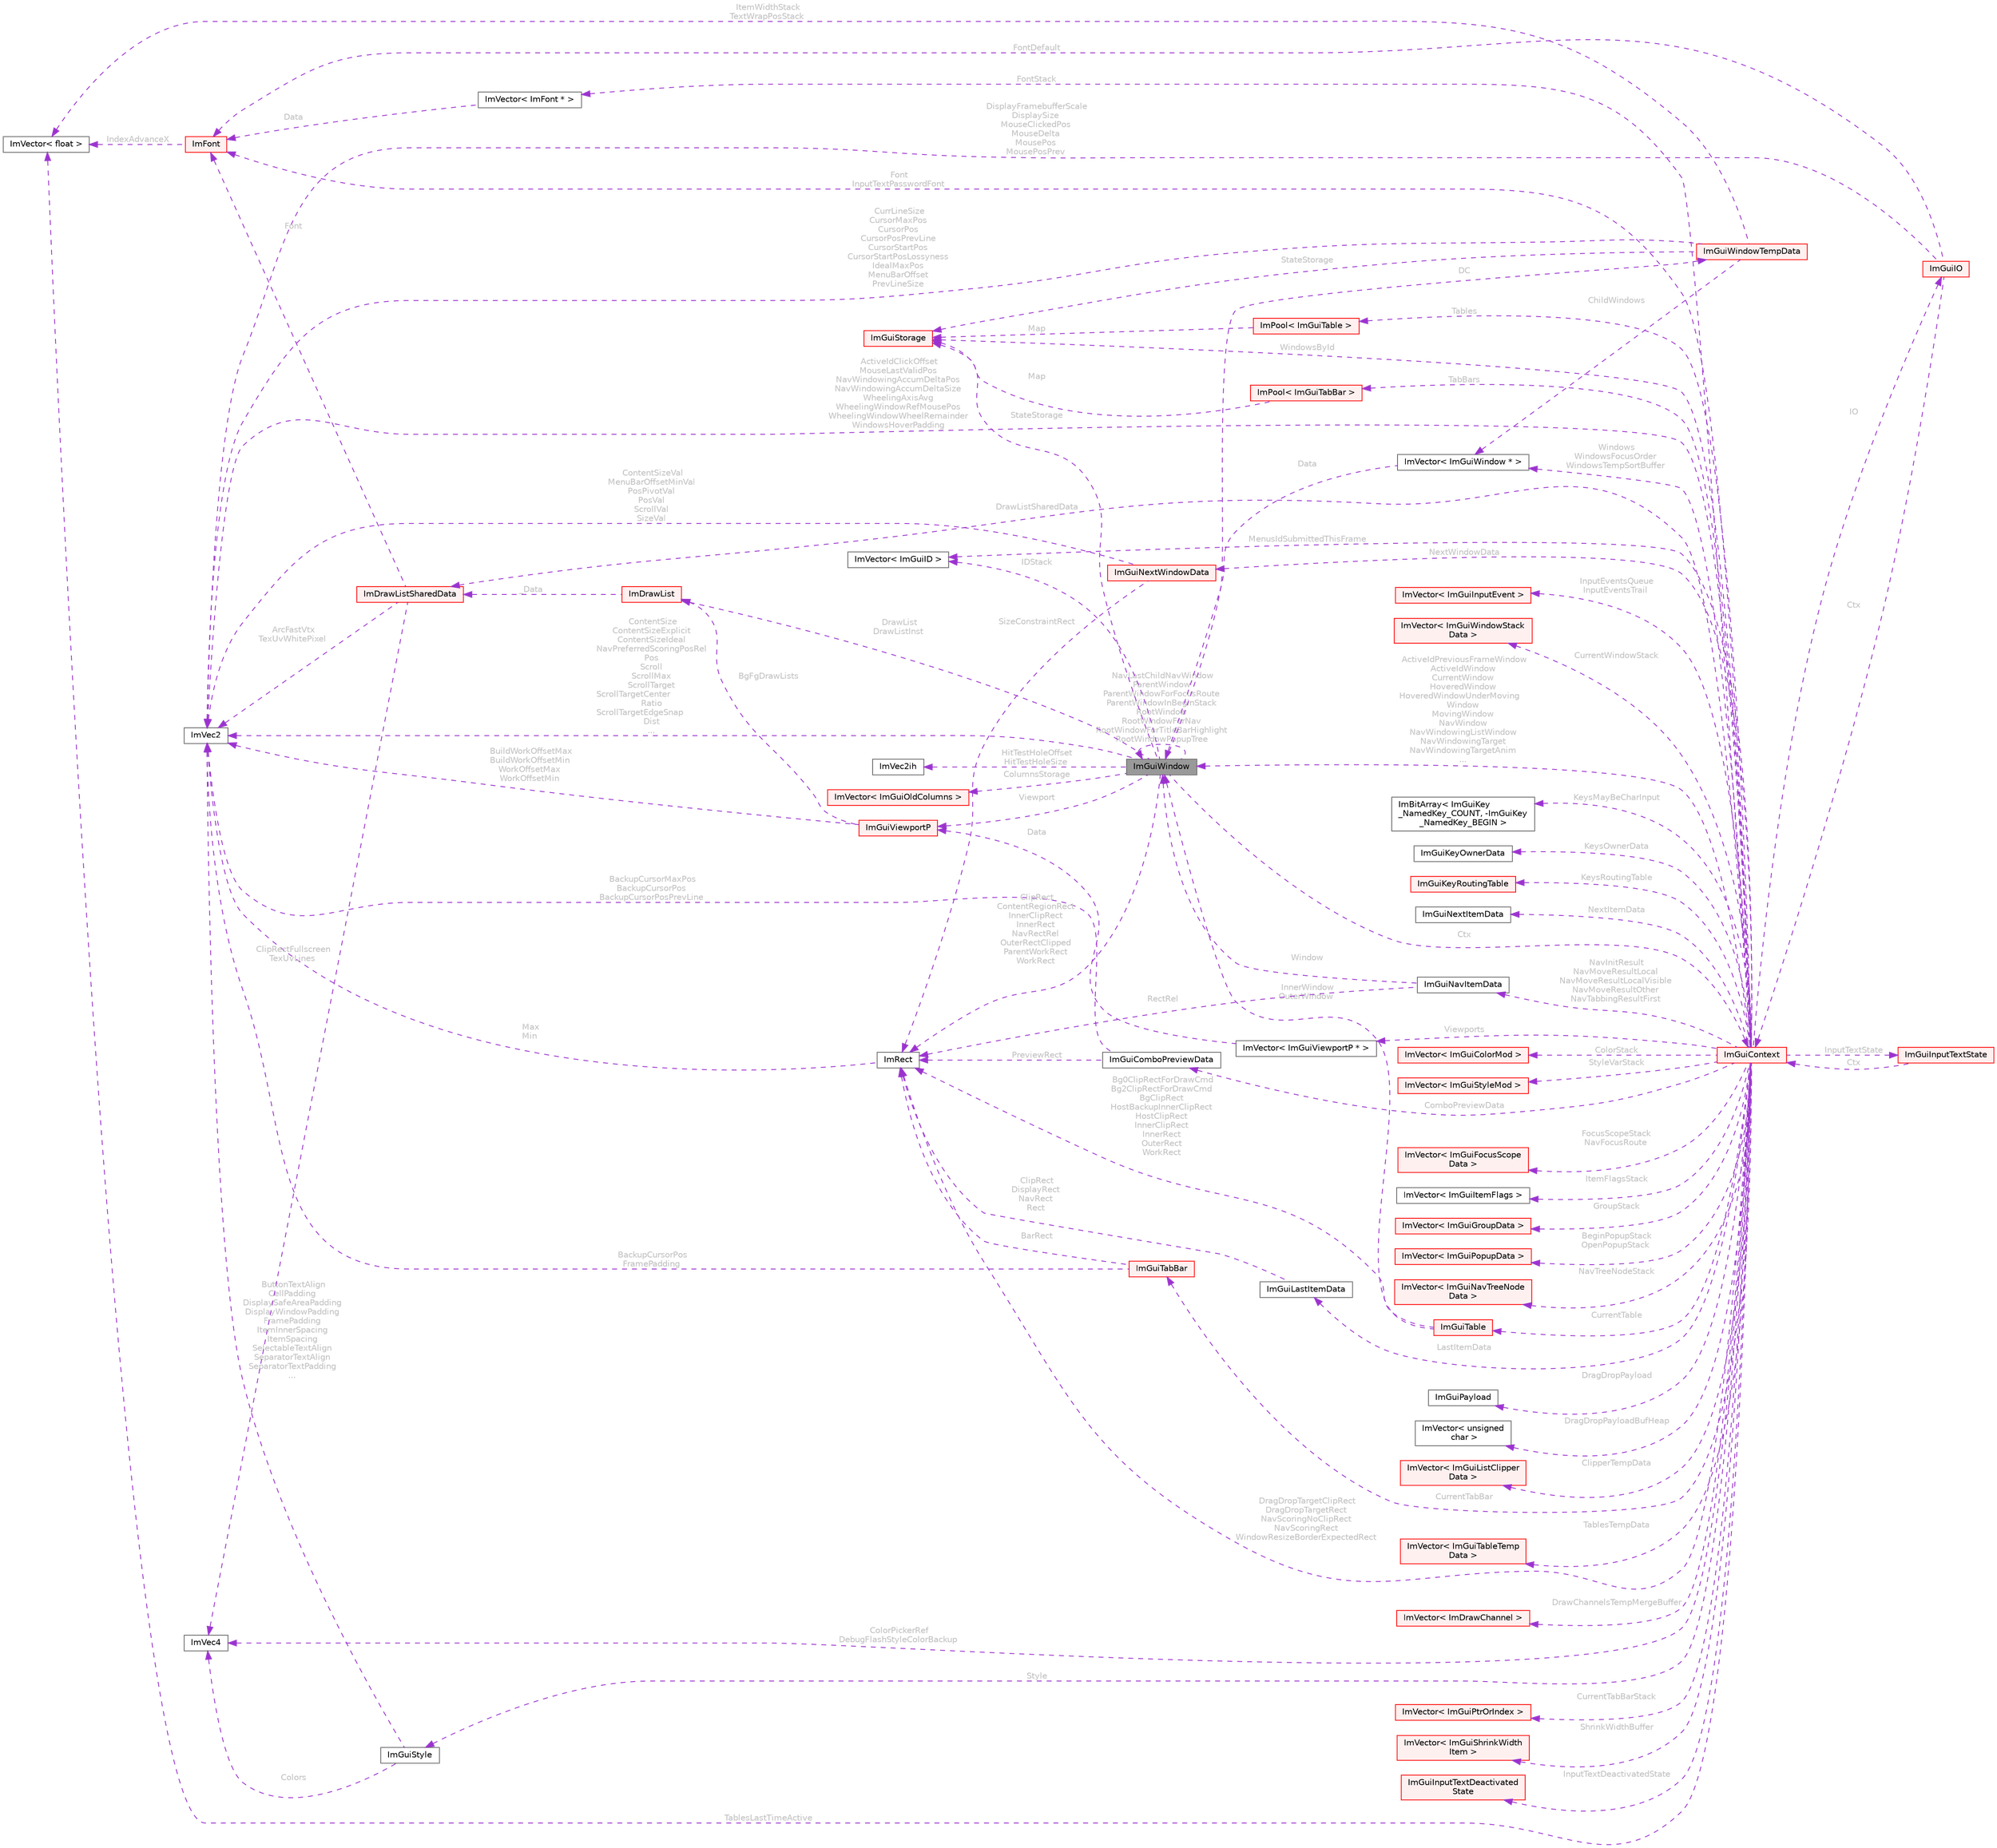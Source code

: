 digraph "ImGuiWindow"
{
 // LATEX_PDF_SIZE
  bgcolor="transparent";
  edge [fontname=Helvetica,fontsize=10,labelfontname=Helvetica,labelfontsize=10];
  node [fontname=Helvetica,fontsize=10,shape=box,height=0.2,width=0.4];
  rankdir="LR";
  Node1 [id="Node000001",label="ImGuiWindow",height=0.2,width=0.4,color="gray40", fillcolor="grey60", style="filled", fontcolor="black",tooltip=" "];
  Node2 -> Node1 [id="edge1_Node000001_Node000002",dir="back",color="darkorchid3",style="dashed",tooltip=" ",label=" Ctx",fontcolor="grey" ];
  Node2 [id="Node000002",label="ImGuiContext",height=0.2,width=0.4,color="red", fillcolor="#FFF0F0", style="filled",URL="$struct_im_gui_context.html",tooltip=" "];
  Node3 -> Node2 [id="edge2_Node000002_Node000003",dir="back",color="darkorchid3",style="dashed",tooltip=" ",label=" IO",fontcolor="grey" ];
  Node3 [id="Node000003",label="ImGuiIO",height=0.2,width=0.4,color="red", fillcolor="#FFF0F0", style="filled",URL="$struct_im_gui_i_o.html",tooltip=" "];
  Node4 -> Node3 [id="edge3_Node000003_Node000004",dir="back",color="darkorchid3",style="dashed",tooltip=" ",label=" DisplayFramebufferScale\nDisplaySize\nMouseClickedPos\nMouseDelta\nMousePos\nMousePosPrev",fontcolor="grey" ];
  Node4 [id="Node000004",label="ImVec2",height=0.2,width=0.4,color="gray40", fillcolor="white", style="filled",URL="$struct_im_vec2.html",tooltip=" "];
  Node7 -> Node3 [id="edge4_Node000003_Node000007",dir="back",color="darkorchid3",style="dashed",tooltip=" ",label=" FontDefault",fontcolor="grey" ];
  Node7 [id="Node000007",label="ImFont",height=0.2,width=0.4,color="red", fillcolor="#FFF0F0", style="filled",URL="$struct_im_font.html",tooltip=" "];
  Node8 -> Node7 [id="edge5_Node000007_Node000008",dir="back",color="darkorchid3",style="dashed",tooltip=" ",label=" IndexAdvanceX",fontcolor="grey" ];
  Node8 [id="Node000008",label="ImVector\< float \>",height=0.2,width=0.4,color="gray40", fillcolor="white", style="filled",URL="$struct_im_vector.html",tooltip=" "];
  Node2 -> Node3 [id="edge6_Node000003_Node000002",dir="back",color="darkorchid3",style="dashed",tooltip=" ",label=" Ctx",fontcolor="grey" ];
  Node19 -> Node2 [id="edge7_Node000002_Node000019",dir="back",color="darkorchid3",style="dashed",tooltip=" ",label=" Style",fontcolor="grey" ];
  Node19 [id="Node000019",label="ImGuiStyle",height=0.2,width=0.4,color="gray40", fillcolor="white", style="filled",URL="$struct_im_gui_style.html",tooltip=" "];
  Node4 -> Node19 [id="edge8_Node000019_Node000004",dir="back",color="darkorchid3",style="dashed",tooltip=" ",label=" ButtonTextAlign\nCellPadding\nDisplaySafeAreaPadding\nDisplayWindowPadding\nFramePadding\nItemInnerSpacing\nItemSpacing\nSelectableTextAlign\nSeparatorTextAlign\nSeparatorTextPadding\n...",fontcolor="grey" ];
  Node16 -> Node19 [id="edge9_Node000019_Node000016",dir="back",color="darkorchid3",style="dashed",tooltip=" ",label=" Colors",fontcolor="grey" ];
  Node16 [id="Node000016",label="ImVec4",height=0.2,width=0.4,color="gray40", fillcolor="white", style="filled",URL="$struct_im_vec4.html",tooltip=" "];
  Node7 -> Node2 [id="edge10_Node000002_Node000007",dir="back",color="darkorchid3",style="dashed",tooltip=" ",label=" Font\nInputTextPasswordFont",fontcolor="grey" ];
  Node20 -> Node2 [id="edge11_Node000002_Node000020",dir="back",color="darkorchid3",style="dashed",tooltip=" ",label=" DrawListSharedData",fontcolor="grey" ];
  Node20 [id="Node000020",label="ImDrawListSharedData",height=0.2,width=0.4,color="red", fillcolor="#FFF0F0", style="filled",URL="$struct_im_draw_list_shared_data.html",tooltip=" "];
  Node4 -> Node20 [id="edge12_Node000020_Node000004",dir="back",color="darkorchid3",style="dashed",tooltip=" ",label=" ArcFastVtx\nTexUvWhitePixel",fontcolor="grey" ];
  Node7 -> Node20 [id="edge13_Node000020_Node000007",dir="back",color="darkorchid3",style="dashed",tooltip=" ",label=" Font",fontcolor="grey" ];
  Node16 -> Node20 [id="edge14_Node000020_Node000016",dir="back",color="darkorchid3",style="dashed",tooltip=" ",label=" ClipRectFullscreen\nTexUvLines",fontcolor="grey" ];
  Node22 -> Node2 [id="edge15_Node000002_Node000022",dir="back",color="darkorchid3",style="dashed",tooltip=" ",label=" InputEventsQueue\nInputEventsTrail",fontcolor="grey" ];
  Node22 [id="Node000022",label="ImVector\< ImGuiInputEvent \>",height=0.2,width=0.4,color="red", fillcolor="#FFF0F0", style="filled",URL="$struct_im_vector.html",tooltip=" "];
  Node30 -> Node2 [id="edge16_Node000002_Node000030",dir="back",color="darkorchid3",style="dashed",tooltip=" ",label=" Windows\nWindowsFocusOrder\nWindowsTempSortBuffer",fontcolor="grey" ];
  Node30 [id="Node000030",label="ImVector\< ImGuiWindow * \>",height=0.2,width=0.4,color="gray40", fillcolor="white", style="filled",URL="$struct_im_vector.html",tooltip=" "];
  Node1 -> Node30 [id="edge17_Node000030_Node000001",dir="back",color="darkorchid3",style="dashed",tooltip=" ",label=" Data",fontcolor="grey" ];
  Node31 -> Node2 [id="edge18_Node000002_Node000031",dir="back",color="darkorchid3",style="dashed",tooltip=" ",label=" CurrentWindowStack",fontcolor="grey" ];
  Node31 [id="Node000031",label="ImVector\< ImGuiWindowStack\lData \>",height=0.2,width=0.4,color="red", fillcolor="#FFF0F0", style="filled",URL="$struct_im_vector.html",tooltip=" "];
  Node36 -> Node2 [id="edge19_Node000002_Node000036",dir="back",color="darkorchid3",style="dashed",tooltip=" ",label=" WindowsById",fontcolor="grey" ];
  Node36 [id="Node000036",label="ImGuiStorage",height=0.2,width=0.4,color="red", fillcolor="#FFF0F0", style="filled",URL="$struct_im_gui_storage.html",tooltip=" "];
  Node4 -> Node2 [id="edge20_Node000002_Node000004",dir="back",color="darkorchid3",style="dashed",tooltip=" ",label=" ActiveIdClickOffset\nMouseLastValidPos\nNavWindowingAccumDeltaPos\nNavWindowingAccumDeltaSize\nWheelingAxisAvg\nWheelingWindowRefMousePos\nWheelingWindowWheelRemainder\nWindowsHoverPadding",fontcolor="grey" ];
  Node1 -> Node2 [id="edge21_Node000002_Node000001",dir="back",color="darkorchid3",style="dashed",tooltip=" ",label=" ActiveIdPreviousFrameWindow\nActiveIdWindow\nCurrentWindow\nHoveredWindow\nHoveredWindowUnderMoving\lWindow\nMovingWindow\nNavWindow\nNavWindowingListWindow\nNavWindowingTarget\nNavWindowingTargetAnim\n...",fontcolor="grey" ];
  Node39 -> Node2 [id="edge22_Node000002_Node000039",dir="back",color="darkorchid3",style="dashed",tooltip=" ",label=" KeysMayBeCharInput",fontcolor="grey" ];
  Node39 [id="Node000039",label="ImBitArray\< ImGuiKey\l_NamedKey_COUNT, -ImGuiKey\l_NamedKey_BEGIN \>",height=0.2,width=0.4,color="gray40", fillcolor="white", style="filled",URL="$struct_im_bit_array.html",tooltip=" "];
  Node40 -> Node2 [id="edge23_Node000002_Node000040",dir="back",color="darkorchid3",style="dashed",tooltip=" ",label=" KeysOwnerData",fontcolor="grey" ];
  Node40 [id="Node000040",label="ImGuiKeyOwnerData",height=0.2,width=0.4,color="gray40", fillcolor="white", style="filled",URL="$struct_im_gui_key_owner_data.html",tooltip=" "];
  Node41 -> Node2 [id="edge24_Node000002_Node000041",dir="back",color="darkorchid3",style="dashed",tooltip=" ",label=" KeysRoutingTable",fontcolor="grey" ];
  Node41 [id="Node000041",label="ImGuiKeyRoutingTable",height=0.2,width=0.4,color="red", fillcolor="#FFF0F0", style="filled",URL="$struct_im_gui_key_routing_table.html",tooltip=" "];
  Node44 -> Node2 [id="edge25_Node000002_Node000044",dir="back",color="darkorchid3",style="dashed",tooltip=" ",label=" NextItemData",fontcolor="grey" ];
  Node44 [id="Node000044",label="ImGuiNextItemData",height=0.2,width=0.4,color="gray40", fillcolor="white", style="filled",URL="$struct_im_gui_next_item_data.html",tooltip=" "];
  Node33 -> Node2 [id="edge26_Node000002_Node000033",dir="back",color="darkorchid3",style="dashed",tooltip=" ",label=" LastItemData",fontcolor="grey" ];
  Node33 [id="Node000033",label="ImGuiLastItemData",height=0.2,width=0.4,color="gray40", fillcolor="white", style="filled",URL="$struct_im_gui_last_item_data.html",tooltip=" "];
  Node34 -> Node33 [id="edge27_Node000033_Node000034",dir="back",color="darkorchid3",style="dashed",tooltip=" ",label=" ClipRect\nDisplayRect\nNavRect\nRect",fontcolor="grey" ];
  Node34 [id="Node000034",label="ImRect",height=0.2,width=0.4,color="gray40", fillcolor="white", style="filled",URL="$struct_im_rect.html",tooltip=" "];
  Node4 -> Node34 [id="edge28_Node000034_Node000004",dir="back",color="darkorchid3",style="dashed",tooltip=" ",label=" Max\nMin",fontcolor="grey" ];
  Node45 -> Node2 [id="edge29_Node000002_Node000045",dir="back",color="darkorchid3",style="dashed",tooltip=" ",label=" NextWindowData",fontcolor="grey" ];
  Node45 [id="Node000045",label="ImGuiNextWindowData",height=0.2,width=0.4,color="red", fillcolor="#FFF0F0", style="filled",URL="$struct_im_gui_next_window_data.html",tooltip=" "];
  Node4 -> Node45 [id="edge30_Node000045_Node000004",dir="back",color="darkorchid3",style="dashed",tooltip=" ",label=" ContentSizeVal\nMenuBarOffsetMinVal\nPosPivotVal\nPosVal\nScrollVal\nSizeVal",fontcolor="grey" ];
  Node34 -> Node45 [id="edge31_Node000045_Node000034",dir="back",color="darkorchid3",style="dashed",tooltip=" ",label=" SizeConstraintRect",fontcolor="grey" ];
  Node47 -> Node2 [id="edge32_Node000002_Node000047",dir="back",color="darkorchid3",style="dashed",tooltip=" ",label=" ColorStack",fontcolor="grey" ];
  Node47 [id="Node000047",label="ImVector\< ImGuiColorMod \>",height=0.2,width=0.4,color="red", fillcolor="#FFF0F0", style="filled",URL="$struct_im_vector.html",tooltip=" "];
  Node49 -> Node2 [id="edge33_Node000002_Node000049",dir="back",color="darkorchid3",style="dashed",tooltip=" ",label=" StyleVarStack",fontcolor="grey" ];
  Node49 [id="Node000049",label="ImVector\< ImGuiStyleMod \>",height=0.2,width=0.4,color="red", fillcolor="#FFF0F0", style="filled",URL="$struct_im_vector.html",tooltip=" "];
  Node6 -> Node2 [id="edge34_Node000002_Node000006",dir="back",color="darkorchid3",style="dashed",tooltip=" ",label=" FontStack",fontcolor="grey" ];
  Node6 [id="Node000006",label="ImVector\< ImFont * \>",height=0.2,width=0.4,color="gray40", fillcolor="white", style="filled",URL="$struct_im_vector.html",tooltip=" "];
  Node7 -> Node6 [id="edge35_Node000006_Node000007",dir="back",color="darkorchid3",style="dashed",tooltip=" ",label=" Data",fontcolor="grey" ];
  Node51 -> Node2 [id="edge36_Node000002_Node000051",dir="back",color="darkorchid3",style="dashed",tooltip=" ",label=" FocusScopeStack\nNavFocusRoute",fontcolor="grey" ];
  Node51 [id="Node000051",label="ImVector\< ImGuiFocusScope\lData \>",height=0.2,width=0.4,color="red", fillcolor="#FFF0F0", style="filled",URL="$struct_im_vector.html",tooltip=" "];
  Node53 -> Node2 [id="edge37_Node000002_Node000053",dir="back",color="darkorchid3",style="dashed",tooltip=" ",label=" ItemFlagsStack",fontcolor="grey" ];
  Node53 [id="Node000053",label="ImVector\< ImGuiItemFlags \>",height=0.2,width=0.4,color="gray40", fillcolor="white", style="filled",URL="$struct_im_vector.html",tooltip=" "];
  Node54 -> Node2 [id="edge38_Node000002_Node000054",dir="back",color="darkorchid3",style="dashed",tooltip=" ",label=" GroupStack",fontcolor="grey" ];
  Node54 [id="Node000054",label="ImVector\< ImGuiGroupData \>",height=0.2,width=0.4,color="red", fillcolor="#FFF0F0", style="filled",URL="$struct_im_vector.html",tooltip=" "];
  Node57 -> Node2 [id="edge39_Node000002_Node000057",dir="back",color="darkorchid3",style="dashed",tooltip=" ",label=" BeginPopupStack\nOpenPopupStack",fontcolor="grey" ];
  Node57 [id="Node000057",label="ImVector\< ImGuiPopupData \>",height=0.2,width=0.4,color="red", fillcolor="#FFF0F0", style="filled",URL="$struct_im_vector.html",tooltip=" "];
  Node59 -> Node2 [id="edge40_Node000002_Node000059",dir="back",color="darkorchid3",style="dashed",tooltip=" ",label=" NavTreeNodeStack",fontcolor="grey" ];
  Node59 [id="Node000059",label="ImVector\< ImGuiNavTreeNode\lData \>",height=0.2,width=0.4,color="red", fillcolor="#FFF0F0", style="filled",URL="$struct_im_vector.html",tooltip=" "];
  Node61 -> Node2 [id="edge41_Node000002_Node000061",dir="back",color="darkorchid3",style="dashed",tooltip=" ",label=" Viewports",fontcolor="grey" ];
  Node61 [id="Node000061",label="ImVector\< ImGuiViewportP * \>",height=0.2,width=0.4,color="gray40", fillcolor="white", style="filled",URL="$struct_im_vector.html",tooltip=" "];
  Node62 -> Node61 [id="edge42_Node000061_Node000062",dir="back",color="darkorchid3",style="dashed",tooltip=" ",label=" Data",fontcolor="grey" ];
  Node62 [id="Node000062",label="ImGuiViewportP",height=0.2,width=0.4,color="red", fillcolor="#FFF0F0", style="filled",URL="$struct_im_gui_viewport_p.html",tooltip=" "];
  Node64 -> Node62 [id="edge43_Node000062_Node000064",dir="back",color="darkorchid3",style="dashed",tooltip=" ",label=" BgFgDrawLists",fontcolor="grey" ];
  Node64 [id="Node000064",label="ImDrawList",height=0.2,width=0.4,color="red", fillcolor="#FFF0F0", style="filled",URL="$struct_im_draw_list.html",tooltip=" "];
  Node20 -> Node64 [id="edge44_Node000064_Node000020",dir="back",color="darkorchid3",style="dashed",tooltip=" ",label=" _Data",fontcolor="grey" ];
  Node4 -> Node62 [id="edge45_Node000062_Node000004",dir="back",color="darkorchid3",style="dashed",tooltip=" ",label=" BuildWorkOffsetMax\nBuildWorkOffsetMin\nWorkOffsetMax\nWorkOffsetMin",fontcolor="grey" ];
  Node79 -> Node2 [id="edge46_Node000002_Node000079",dir="back",color="darkorchid3",style="dashed",tooltip=" ",label=" NavInitResult\nNavMoveResultLocal\nNavMoveResultLocalVisible\nNavMoveResultOther\nNavTabbingResultFirst",fontcolor="grey" ];
  Node79 [id="Node000079",label="ImGuiNavItemData",height=0.2,width=0.4,color="gray40", fillcolor="white", style="filled",URL="$struct_im_gui_nav_item_data.html",tooltip=" "];
  Node1 -> Node79 [id="edge47_Node000079_Node000001",dir="back",color="darkorchid3",style="dashed",tooltip=" ",label=" Window",fontcolor="grey" ];
  Node34 -> Node79 [id="edge48_Node000079_Node000034",dir="back",color="darkorchid3",style="dashed",tooltip=" ",label=" RectRel",fontcolor="grey" ];
  Node34 -> Node2 [id="edge49_Node000002_Node000034",dir="back",color="darkorchid3",style="dashed",tooltip=" ",label=" DragDropTargetClipRect\nDragDropTargetRect\nNavScoringNoClipRect\nNavScoringRect\nWindowResizeBorderExpectedRect",fontcolor="grey" ];
  Node80 -> Node2 [id="edge50_Node000002_Node000080",dir="back",color="darkorchid3",style="dashed",tooltip=" ",label=" DragDropPayload",fontcolor="grey" ];
  Node80 [id="Node000080",label="ImGuiPayload",height=0.2,width=0.4,color="gray40", fillcolor="white", style="filled",URL="$struct_im_gui_payload.html",tooltip=" "];
  Node81 -> Node2 [id="edge51_Node000002_Node000081",dir="back",color="darkorchid3",style="dashed",tooltip=" ",label=" DragDropPayloadBufHeap",fontcolor="grey" ];
  Node81 [id="Node000081",label="ImVector\< unsigned\l char \>",height=0.2,width=0.4,color="gray40", fillcolor="white", style="filled",URL="$struct_im_vector.html",tooltip=" "];
  Node82 -> Node2 [id="edge52_Node000002_Node000082",dir="back",color="darkorchid3",style="dashed",tooltip=" ",label=" ClipperTempData",fontcolor="grey" ];
  Node82 [id="Node000082",label="ImVector\< ImGuiListClipper\lData \>",height=0.2,width=0.4,color="red", fillcolor="#FFF0F0", style="filled",URL="$struct_im_vector.html",tooltip=" "];
  Node87 -> Node2 [id="edge53_Node000002_Node000087",dir="back",color="darkorchid3",style="dashed",tooltip=" ",label=" CurrentTable",fontcolor="grey" ];
  Node87 [id="Node000087",label="ImGuiTable",height=0.2,width=0.4,color="red", fillcolor="#FFF0F0", style="filled",URL="$struct_im_gui_table.html",tooltip=" "];
  Node34 -> Node87 [id="edge54_Node000087_Node000034",dir="back",color="darkorchid3",style="dashed",tooltip=" ",label=" Bg0ClipRectForDrawCmd\nBg2ClipRectForDrawCmd\nBgClipRect\nHostBackupInnerClipRect\nHostClipRect\nInnerClipRect\nInnerRect\nOuterRect\nWorkRect",fontcolor="grey" ];
  Node1 -> Node87 [id="edge55_Node000087_Node000001",dir="back",color="darkorchid3",style="dashed",tooltip=" ",label=" InnerWindow\nOuterWindow",fontcolor="grey" ];
  Node101 -> Node2 [id="edge56_Node000002_Node000101",dir="back",color="darkorchid3",style="dashed",tooltip=" ",label=" TablesTempData",fontcolor="grey" ];
  Node101 [id="Node000101",label="ImVector\< ImGuiTableTemp\lData \>",height=0.2,width=0.4,color="red", fillcolor="#FFF0F0", style="filled",URL="$struct_im_vector.html",tooltip=" "];
  Node102 -> Node2 [id="edge57_Node000002_Node000102",dir="back",color="darkorchid3",style="dashed",tooltip=" ",label=" Tables",fontcolor="grey" ];
  Node102 [id="Node000102",label="ImPool\< ImGuiTable \>",height=0.2,width=0.4,color="red", fillcolor="#FFF0F0", style="filled",URL="$struct_im_pool.html",tooltip=" "];
  Node36 -> Node102 [id="edge58_Node000102_Node000036",dir="back",color="darkorchid3",style="dashed",tooltip=" ",label=" Map",fontcolor="grey" ];
  Node8 -> Node2 [id="edge59_Node000002_Node000008",dir="back",color="darkorchid3",style="dashed",tooltip=" ",label=" TablesLastTimeActive",fontcolor="grey" ];
  Node74 -> Node2 [id="edge60_Node000002_Node000074",dir="back",color="darkorchid3",style="dashed",tooltip=" ",label=" DrawChannelsTempMergeBuffer",fontcolor="grey" ];
  Node74 [id="Node000074",label="ImVector\< ImDrawChannel \>",height=0.2,width=0.4,color="red", fillcolor="#FFF0F0", style="filled",URL="$struct_im_vector.html",tooltip=" "];
  Node104 -> Node2 [id="edge61_Node000002_Node000104",dir="back",color="darkorchid3",style="dashed",tooltip=" ",label=" CurrentTabBar",fontcolor="grey" ];
  Node104 [id="Node000104",label="ImGuiTabBar",height=0.2,width=0.4,color="red", fillcolor="#FFF0F0", style="filled",URL="$struct_im_gui_tab_bar.html",tooltip=" "];
  Node34 -> Node104 [id="edge62_Node000104_Node000034",dir="back",color="darkorchid3",style="dashed",tooltip=" ",label=" BarRect",fontcolor="grey" ];
  Node4 -> Node104 [id="edge63_Node000104_Node000004",dir="back",color="darkorchid3",style="dashed",tooltip=" ",label=" BackupCursorPos\nFramePadding",fontcolor="grey" ];
  Node107 -> Node2 [id="edge64_Node000002_Node000107",dir="back",color="darkorchid3",style="dashed",tooltip=" ",label=" TabBars",fontcolor="grey" ];
  Node107 [id="Node000107",label="ImPool\< ImGuiTabBar \>",height=0.2,width=0.4,color="red", fillcolor="#FFF0F0", style="filled",URL="$struct_im_pool.html",tooltip=" "];
  Node36 -> Node107 [id="edge65_Node000107_Node000036",dir="back",color="darkorchid3",style="dashed",tooltip=" ",label=" Map",fontcolor="grey" ];
  Node109 -> Node2 [id="edge66_Node000002_Node000109",dir="back",color="darkorchid3",style="dashed",tooltip=" ",label=" CurrentTabBarStack",fontcolor="grey" ];
  Node109 [id="Node000109",label="ImVector\< ImGuiPtrOrIndex \>",height=0.2,width=0.4,color="red", fillcolor="#FFF0F0", style="filled",URL="$struct_im_vector.html",tooltip=" "];
  Node111 -> Node2 [id="edge67_Node000002_Node000111",dir="back",color="darkorchid3",style="dashed",tooltip=" ",label=" ShrinkWidthBuffer",fontcolor="grey" ];
  Node111 [id="Node000111",label="ImVector\< ImGuiShrinkWidth\lItem \>",height=0.2,width=0.4,color="red", fillcolor="#FFF0F0", style="filled",URL="$struct_im_vector.html",tooltip=" "];
  Node113 -> Node2 [id="edge68_Node000002_Node000113",dir="back",color="darkorchid3",style="dashed",tooltip=" ",label=" InputTextState",fontcolor="grey" ];
  Node113 [id="Node000113",label="ImGuiInputTextState",height=0.2,width=0.4,color="red", fillcolor="#FFF0F0", style="filled",URL="$struct_im_gui_input_text_state.html",tooltip=" "];
  Node2 -> Node113 [id="edge69_Node000113_Node000002",dir="back",color="darkorchid3",style="dashed",tooltip=" ",label=" Ctx",fontcolor="grey" ];
  Node117 -> Node2 [id="edge70_Node000002_Node000117",dir="back",color="darkorchid3",style="dashed",tooltip=" ",label=" InputTextDeactivatedState",fontcolor="grey" ];
  Node117 [id="Node000117",label="ImGuiInputTextDeactivated\lState",height=0.2,width=0.4,color="red", fillcolor="#FFF0F0", style="filled",URL="$struct_im_gui_input_text_deactivated_state.html",tooltip=" "];
  Node16 -> Node2 [id="edge71_Node000002_Node000016",dir="back",color="darkorchid3",style="dashed",tooltip=" ",label=" ColorPickerRef\nDebugFlashStyleColorBackup",fontcolor="grey" ];
  Node118 -> Node2 [id="edge72_Node000002_Node000118",dir="back",color="darkorchid3",style="dashed",tooltip=" ",label=" ComboPreviewData",fontcolor="grey" ];
  Node118 [id="Node000118",label="ImGuiComboPreviewData",height=0.2,width=0.4,color="gray40", fillcolor="white", style="filled",URL="$struct_im_gui_combo_preview_data.html",tooltip=" "];
  Node34 -> Node118 [id="edge73_Node000118_Node000034",dir="back",color="darkorchid3",style="dashed",tooltip=" ",label=" PreviewRect",fontcolor="grey" ];
  Node4 -> Node118 [id="edge74_Node000118_Node000004",dir="back",color="darkorchid3",style="dashed",tooltip=" ",label=" BackupCursorMaxPos\nBackupCursorPos\nBackupCursorPosPrevLine",fontcolor="grey" ];
  Node119 -> Node2 [id="edge75_Node000002_Node000119",dir="back",color="darkorchid3",style="dashed",tooltip=" ",label=" MenusIdSubmittedThisFrame",fontcolor="grey" ];
  Node119 [id="Node000119",label="ImVector\< ImGuiID \>",height=0.2,width=0.4,color="gray40", fillcolor="white", style="filled",URL="$struct_im_vector.html",tooltip=" "];
  Node62 -> Node1 [id="edge76_Node000001_Node000062",dir="back",color="darkorchid3",style="dashed",tooltip=" ",label=" Viewport",fontcolor="grey" ];
  Node4 -> Node1 [id="edge77_Node000001_Node000004",dir="back",color="darkorchid3",style="dashed",tooltip=" ",label=" ContentSize\nContentSizeExplicit\nContentSizeIdeal\nNavPreferredScoringPosRel\nPos\nScroll\nScrollMax\nScrollTarget\nScrollTargetCenter\lRatio\nScrollTargetEdgeSnap\lDist\n...",fontcolor="grey" ];
  Node119 -> Node1 [id="edge78_Node000001_Node000119",dir="back",color="darkorchid3",style="dashed",tooltip=" ",label=" IDStack",fontcolor="grey" ];
  Node137 -> Node1 [id="edge79_Node000001_Node000137",dir="back",color="darkorchid3",style="dashed",tooltip=" ",label=" DC",fontcolor="grey" ];
  Node137 [id="Node000137",label="ImGuiWindowTempData",height=0.2,width=0.4,color="red", fillcolor="#FFF0F0", style="filled",URL="$struct_im_gui_window_temp_data.html",tooltip=" "];
  Node4 -> Node137 [id="edge80_Node000137_Node000004",dir="back",color="darkorchid3",style="dashed",tooltip=" ",label=" CurrLineSize\nCursorMaxPos\nCursorPos\nCursorPosPrevLine\nCursorStartPos\nCursorStartPosLossyness\nIdealMaxPos\nMenuBarOffset\nPrevLineSize",fontcolor="grey" ];
  Node30 -> Node137 [id="edge81_Node000137_Node000030",dir="back",color="darkorchid3",style="dashed",tooltip=" ",label=" ChildWindows",fontcolor="grey" ];
  Node36 -> Node137 [id="edge82_Node000137_Node000036",dir="back",color="darkorchid3",style="dashed",tooltip=" ",label=" StateStorage",fontcolor="grey" ];
  Node8 -> Node137 [id="edge83_Node000137_Node000008",dir="back",color="darkorchid3",style="dashed",tooltip=" ",label=" ItemWidthStack\nTextWrapPosStack",fontcolor="grey" ];
  Node34 -> Node1 [id="edge84_Node000001_Node000034",dir="back",color="darkorchid3",style="dashed",tooltip=" ",label=" ClipRect\nContentRegionRect\nInnerClipRect\nInnerRect\nNavRectRel\nOuterRectClipped\nParentWorkRect\nWorkRect",fontcolor="grey" ];
  Node142 -> Node1 [id="edge85_Node000001_Node000142",dir="back",color="darkorchid3",style="dashed",tooltip=" ",label=" HitTestHoleOffset\nHitTestHoleSize",fontcolor="grey" ];
  Node142 [id="Node000142",label="ImVec2ih",height=0.2,width=0.4,color="gray40", fillcolor="white", style="filled",URL="$struct_im_vec2ih.html",tooltip=" "];
  Node36 -> Node1 [id="edge86_Node000001_Node000036",dir="back",color="darkorchid3",style="dashed",tooltip=" ",label=" StateStorage",fontcolor="grey" ];
  Node143 -> Node1 [id="edge87_Node000001_Node000143",dir="back",color="darkorchid3",style="dashed",tooltip=" ",label=" ColumnsStorage",fontcolor="grey" ];
  Node143 [id="Node000143",label="ImVector\< ImGuiOldColumns \>",height=0.2,width=0.4,color="red", fillcolor="#FFF0F0", style="filled",URL="$struct_im_vector.html",tooltip=" "];
  Node64 -> Node1 [id="edge88_Node000001_Node000064",dir="back",color="darkorchid3",style="dashed",tooltip=" ",label=" DrawList\nDrawListInst",fontcolor="grey" ];
  Node1 -> Node1 [id="edge89_Node000001_Node000001",dir="back",color="darkorchid3",style="dashed",tooltip=" ",label=" NavLastChildNavWindow\nParentWindow\nParentWindowForFocusRoute\nParentWindowInBeginStack\nRootWindow\nRootWindowForNav\nRootWindowForTitleBarHighlight\nRootWindowPopupTree",fontcolor="grey" ];
}
